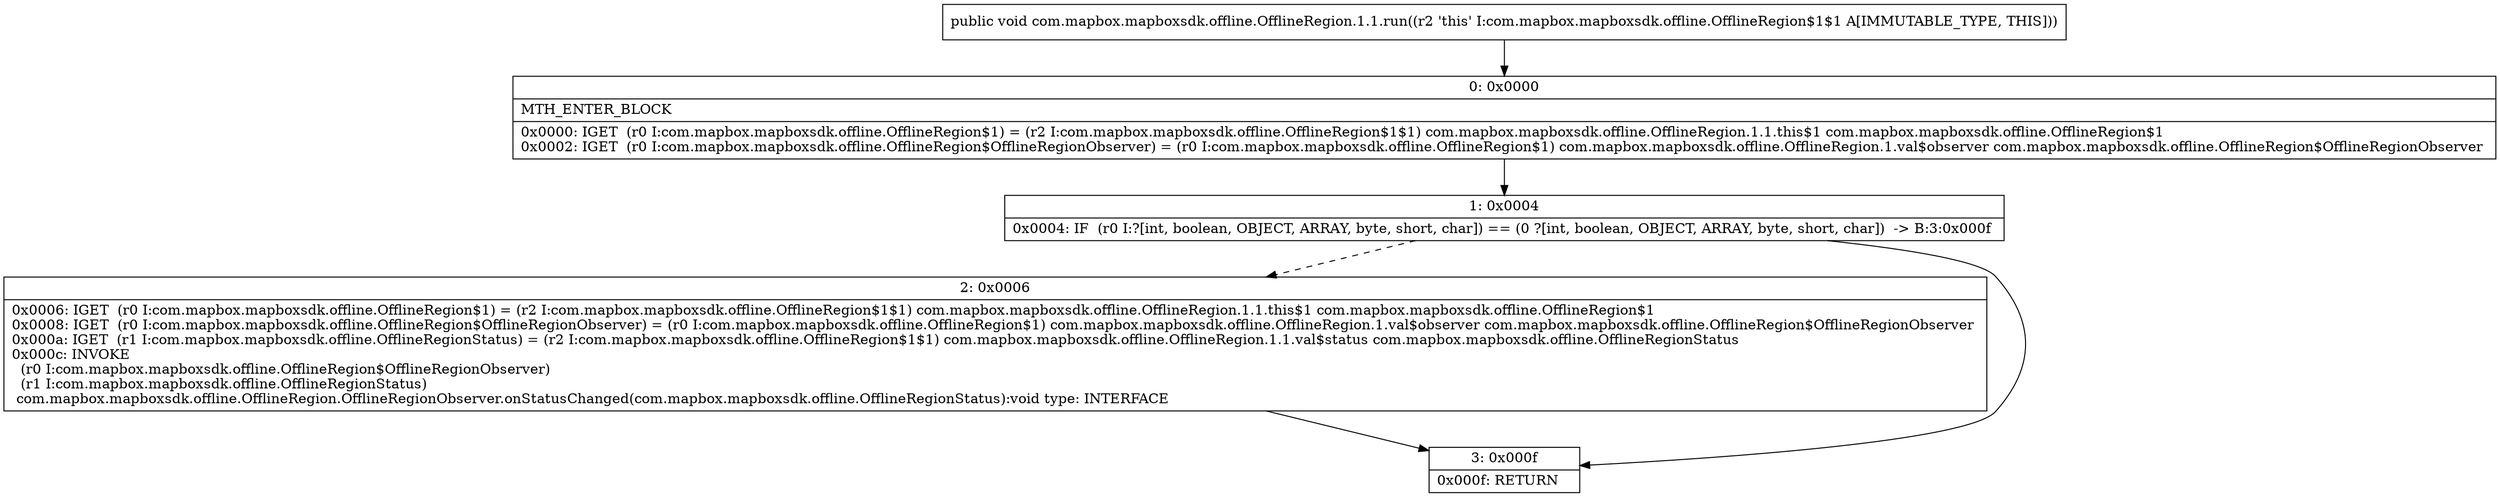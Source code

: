 digraph "CFG forcom.mapbox.mapboxsdk.offline.OfflineRegion.1.1.run()V" {
Node_0 [shape=record,label="{0\:\ 0x0000|MTH_ENTER_BLOCK\l|0x0000: IGET  (r0 I:com.mapbox.mapboxsdk.offline.OfflineRegion$1) = (r2 I:com.mapbox.mapboxsdk.offline.OfflineRegion$1$1) com.mapbox.mapboxsdk.offline.OfflineRegion.1.1.this$1 com.mapbox.mapboxsdk.offline.OfflineRegion$1 \l0x0002: IGET  (r0 I:com.mapbox.mapboxsdk.offline.OfflineRegion$OfflineRegionObserver) = (r0 I:com.mapbox.mapboxsdk.offline.OfflineRegion$1) com.mapbox.mapboxsdk.offline.OfflineRegion.1.val$observer com.mapbox.mapboxsdk.offline.OfflineRegion$OfflineRegionObserver \l}"];
Node_1 [shape=record,label="{1\:\ 0x0004|0x0004: IF  (r0 I:?[int, boolean, OBJECT, ARRAY, byte, short, char]) == (0 ?[int, boolean, OBJECT, ARRAY, byte, short, char])  \-\> B:3:0x000f \l}"];
Node_2 [shape=record,label="{2\:\ 0x0006|0x0006: IGET  (r0 I:com.mapbox.mapboxsdk.offline.OfflineRegion$1) = (r2 I:com.mapbox.mapboxsdk.offline.OfflineRegion$1$1) com.mapbox.mapboxsdk.offline.OfflineRegion.1.1.this$1 com.mapbox.mapboxsdk.offline.OfflineRegion$1 \l0x0008: IGET  (r0 I:com.mapbox.mapboxsdk.offline.OfflineRegion$OfflineRegionObserver) = (r0 I:com.mapbox.mapboxsdk.offline.OfflineRegion$1) com.mapbox.mapboxsdk.offline.OfflineRegion.1.val$observer com.mapbox.mapboxsdk.offline.OfflineRegion$OfflineRegionObserver \l0x000a: IGET  (r1 I:com.mapbox.mapboxsdk.offline.OfflineRegionStatus) = (r2 I:com.mapbox.mapboxsdk.offline.OfflineRegion$1$1) com.mapbox.mapboxsdk.offline.OfflineRegion.1.1.val$status com.mapbox.mapboxsdk.offline.OfflineRegionStatus \l0x000c: INVOKE  \l  (r0 I:com.mapbox.mapboxsdk.offline.OfflineRegion$OfflineRegionObserver)\l  (r1 I:com.mapbox.mapboxsdk.offline.OfflineRegionStatus)\l com.mapbox.mapboxsdk.offline.OfflineRegion.OfflineRegionObserver.onStatusChanged(com.mapbox.mapboxsdk.offline.OfflineRegionStatus):void type: INTERFACE \l}"];
Node_3 [shape=record,label="{3\:\ 0x000f|0x000f: RETURN   \l}"];
MethodNode[shape=record,label="{public void com.mapbox.mapboxsdk.offline.OfflineRegion.1.1.run((r2 'this' I:com.mapbox.mapboxsdk.offline.OfflineRegion$1$1 A[IMMUTABLE_TYPE, THIS])) }"];
MethodNode -> Node_0;
Node_0 -> Node_1;
Node_1 -> Node_2[style=dashed];
Node_1 -> Node_3;
Node_2 -> Node_3;
}

